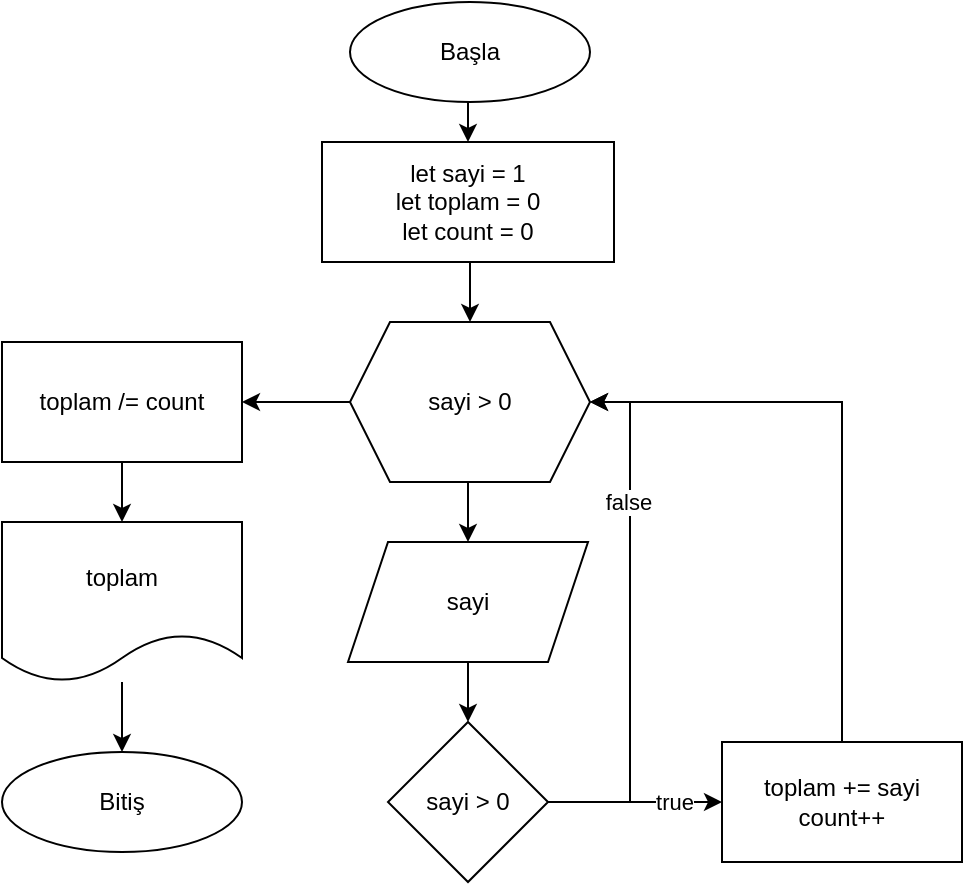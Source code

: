 <mxfile version="22.1.11" type="device">
  <diagram name="Sayfa -1" id="OWNPSbNczxubT2wxFu2F">
    <mxGraphModel dx="820" dy="798" grid="1" gridSize="10" guides="1" tooltips="1" connect="1" arrows="1" fold="1" page="1" pageScale="1" pageWidth="827" pageHeight="1169" math="0" shadow="0">
      <root>
        <mxCell id="0" />
        <mxCell id="1" parent="0" />
        <mxCell id="4W4WK4PxUnj94pRylOEr-16" style="edgeStyle=orthogonalEdgeStyle;rounded=0;orthogonalLoop=1;jettySize=auto;html=1;exitX=0.5;exitY=1;exitDx=0;exitDy=0;entryX=0.5;entryY=0;entryDx=0;entryDy=0;" edge="1" parent="1" source="4W4WK4PxUnj94pRylOEr-1" target="4W4WK4PxUnj94pRylOEr-2">
          <mxGeometry relative="1" as="geometry" />
        </mxCell>
        <mxCell id="4W4WK4PxUnj94pRylOEr-1" value="Başla" style="ellipse;whiteSpace=wrap;html=1;" vertex="1" parent="1">
          <mxGeometry x="354" y="10" width="120" height="50" as="geometry" />
        </mxCell>
        <mxCell id="4W4WK4PxUnj94pRylOEr-15" style="edgeStyle=orthogonalEdgeStyle;rounded=0;orthogonalLoop=1;jettySize=auto;html=1;exitX=0.5;exitY=1;exitDx=0;exitDy=0;entryX=0.5;entryY=0;entryDx=0;entryDy=0;" edge="1" parent="1" source="4W4WK4PxUnj94pRylOEr-2" target="4W4WK4PxUnj94pRylOEr-3">
          <mxGeometry relative="1" as="geometry" />
        </mxCell>
        <mxCell id="4W4WK4PxUnj94pRylOEr-2" value="let sayi = 1&lt;br&gt;let toplam = 0&lt;br&gt;let count = 0" style="rounded=0;whiteSpace=wrap;html=1;" vertex="1" parent="1">
          <mxGeometry x="340" y="80" width="146" height="60" as="geometry" />
        </mxCell>
        <mxCell id="4W4WK4PxUnj94pRylOEr-14" style="edgeStyle=orthogonalEdgeStyle;rounded=0;orthogonalLoop=1;jettySize=auto;html=1;exitX=0.5;exitY=1;exitDx=0;exitDy=0;entryX=0.5;entryY=0;entryDx=0;entryDy=0;" edge="1" parent="1" source="4W4WK4PxUnj94pRylOEr-3" target="4W4WK4PxUnj94pRylOEr-4">
          <mxGeometry relative="1" as="geometry" />
        </mxCell>
        <mxCell id="4W4WK4PxUnj94pRylOEr-20" style="edgeStyle=orthogonalEdgeStyle;rounded=0;orthogonalLoop=1;jettySize=auto;html=1;exitX=0;exitY=0.5;exitDx=0;exitDy=0;entryX=1;entryY=0.5;entryDx=0;entryDy=0;" edge="1" parent="1" source="4W4WK4PxUnj94pRylOEr-3" target="4W4WK4PxUnj94pRylOEr-17">
          <mxGeometry relative="1" as="geometry" />
        </mxCell>
        <mxCell id="4W4WK4PxUnj94pRylOEr-3" value="sayi &amp;gt; 0" style="shape=hexagon;perimeter=hexagonPerimeter2;whiteSpace=wrap;html=1;fixedSize=1;" vertex="1" parent="1">
          <mxGeometry x="354" y="170" width="120" height="80" as="geometry" />
        </mxCell>
        <mxCell id="4W4WK4PxUnj94pRylOEr-8" style="edgeStyle=orthogonalEdgeStyle;rounded=0;orthogonalLoop=1;jettySize=auto;html=1;exitX=0.5;exitY=1;exitDx=0;exitDy=0;entryX=0.5;entryY=0;entryDx=0;entryDy=0;" edge="1" parent="1" source="4W4WK4PxUnj94pRylOEr-4" target="4W4WK4PxUnj94pRylOEr-5">
          <mxGeometry relative="1" as="geometry" />
        </mxCell>
        <mxCell id="4W4WK4PxUnj94pRylOEr-4" value="sayi" style="shape=parallelogram;perimeter=parallelogramPerimeter;whiteSpace=wrap;html=1;fixedSize=1;" vertex="1" parent="1">
          <mxGeometry x="353" y="280" width="120" height="60" as="geometry" />
        </mxCell>
        <mxCell id="4W4WK4PxUnj94pRylOEr-6" style="edgeStyle=orthogonalEdgeStyle;rounded=0;orthogonalLoop=1;jettySize=auto;html=1;exitX=1;exitY=0.5;exitDx=0;exitDy=0;entryX=1;entryY=0.5;entryDx=0;entryDy=0;" edge="1" parent="1" source="4W4WK4PxUnj94pRylOEr-5" target="4W4WK4PxUnj94pRylOEr-3">
          <mxGeometry relative="1" as="geometry" />
        </mxCell>
        <mxCell id="4W4WK4PxUnj94pRylOEr-7" value="false" style="edgeLabel;html=1;align=center;verticalAlign=middle;resizable=0;points=[];" vertex="1" connectable="0" parent="4W4WK4PxUnj94pRylOEr-6">
          <mxGeometry x="0.464" y="1" relative="1" as="geometry">
            <mxPoint as="offset" />
          </mxGeometry>
        </mxCell>
        <mxCell id="4W4WK4PxUnj94pRylOEr-10" style="edgeStyle=orthogonalEdgeStyle;rounded=0;orthogonalLoop=1;jettySize=auto;html=1;exitX=1;exitY=0.5;exitDx=0;exitDy=0;entryX=0;entryY=0.5;entryDx=0;entryDy=0;" edge="1" parent="1" source="4W4WK4PxUnj94pRylOEr-5" target="4W4WK4PxUnj94pRylOEr-9">
          <mxGeometry relative="1" as="geometry" />
        </mxCell>
        <mxCell id="4W4WK4PxUnj94pRylOEr-11" value="true" style="edgeLabel;html=1;align=center;verticalAlign=middle;resizable=0;points=[];" vertex="1" connectable="0" parent="4W4WK4PxUnj94pRylOEr-10">
          <mxGeometry x="0.448" y="-3" relative="1" as="geometry">
            <mxPoint y="-3" as="offset" />
          </mxGeometry>
        </mxCell>
        <mxCell id="4W4WK4PxUnj94pRylOEr-5" value="sayi &amp;gt; 0" style="rhombus;whiteSpace=wrap;html=1;" vertex="1" parent="1">
          <mxGeometry x="373" y="370" width="80" height="80" as="geometry" />
        </mxCell>
        <mxCell id="4W4WK4PxUnj94pRylOEr-13" style="edgeStyle=orthogonalEdgeStyle;rounded=0;orthogonalLoop=1;jettySize=auto;html=1;exitX=0.5;exitY=0;exitDx=0;exitDy=0;entryX=1;entryY=0.5;entryDx=0;entryDy=0;" edge="1" parent="1" source="4W4WK4PxUnj94pRylOEr-9" target="4W4WK4PxUnj94pRylOEr-3">
          <mxGeometry relative="1" as="geometry" />
        </mxCell>
        <mxCell id="4W4WK4PxUnj94pRylOEr-9" value="toplam += sayi&lt;br&gt;count++" style="rounded=0;whiteSpace=wrap;html=1;" vertex="1" parent="1">
          <mxGeometry x="540" y="380" width="120" height="60" as="geometry" />
        </mxCell>
        <mxCell id="4W4WK4PxUnj94pRylOEr-21" style="edgeStyle=orthogonalEdgeStyle;rounded=0;orthogonalLoop=1;jettySize=auto;html=1;exitX=0.5;exitY=1;exitDx=0;exitDy=0;entryX=0.5;entryY=0;entryDx=0;entryDy=0;" edge="1" parent="1" source="4W4WK4PxUnj94pRylOEr-17" target="4W4WK4PxUnj94pRylOEr-18">
          <mxGeometry relative="1" as="geometry" />
        </mxCell>
        <mxCell id="4W4WK4PxUnj94pRylOEr-17" value="toplam /= count" style="rounded=0;whiteSpace=wrap;html=1;" vertex="1" parent="1">
          <mxGeometry x="180" y="180" width="120" height="60" as="geometry" />
        </mxCell>
        <mxCell id="4W4WK4PxUnj94pRylOEr-22" style="edgeStyle=orthogonalEdgeStyle;rounded=0;orthogonalLoop=1;jettySize=auto;html=1;entryX=0.5;entryY=0;entryDx=0;entryDy=0;" edge="1" parent="1" source="4W4WK4PxUnj94pRylOEr-18" target="4W4WK4PxUnj94pRylOEr-19">
          <mxGeometry relative="1" as="geometry" />
        </mxCell>
        <mxCell id="4W4WK4PxUnj94pRylOEr-18" value="toplam" style="shape=document;whiteSpace=wrap;html=1;boundedLbl=1;" vertex="1" parent="1">
          <mxGeometry x="180" y="270" width="120" height="80" as="geometry" />
        </mxCell>
        <mxCell id="4W4WK4PxUnj94pRylOEr-19" value="Bitiş" style="ellipse;whiteSpace=wrap;html=1;" vertex="1" parent="1">
          <mxGeometry x="180" y="385" width="120" height="50" as="geometry" />
        </mxCell>
      </root>
    </mxGraphModel>
  </diagram>
</mxfile>
